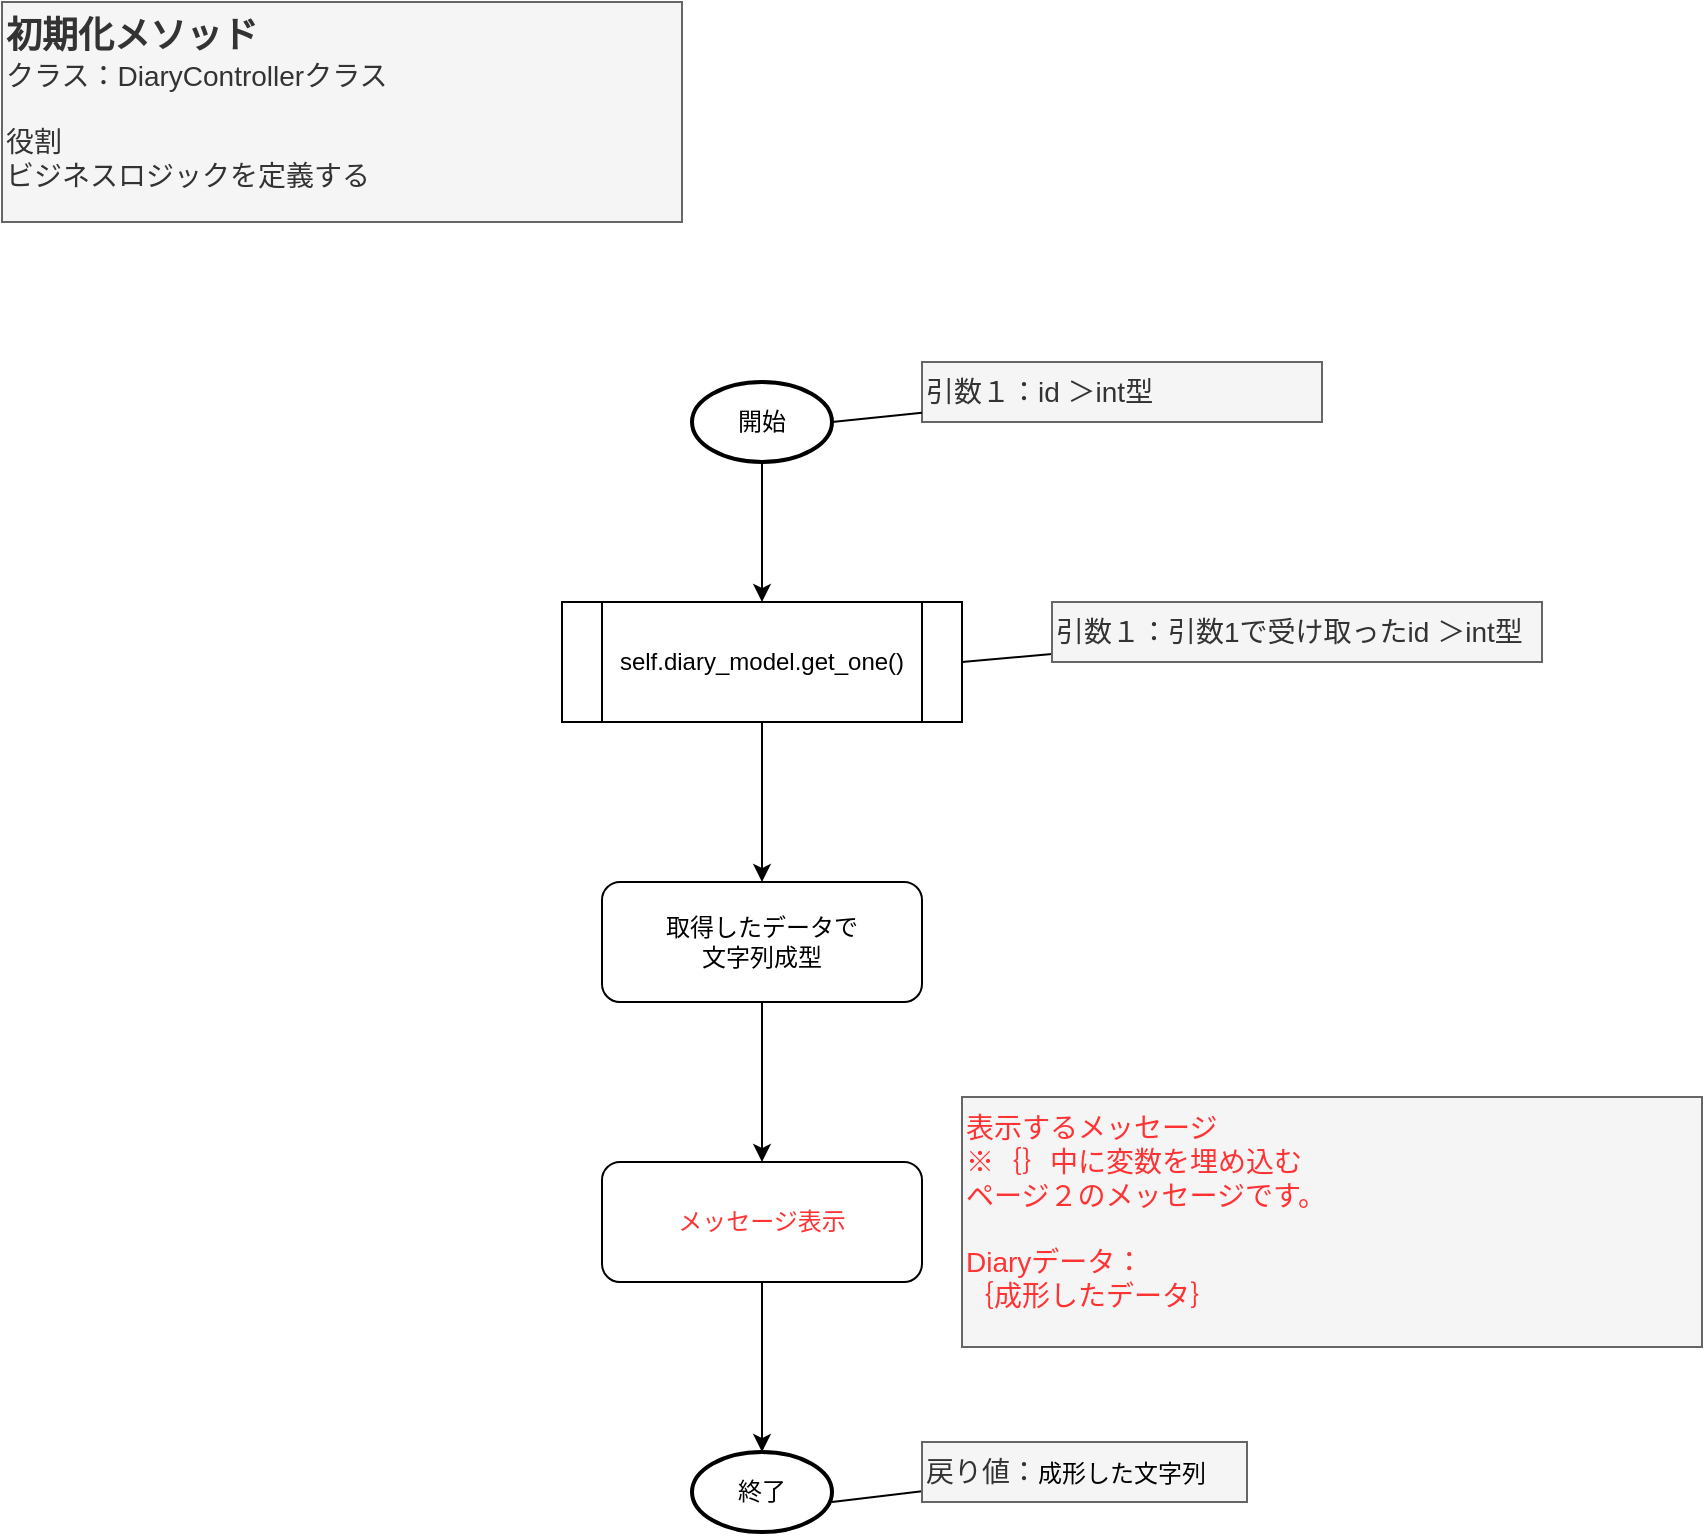 <mxfile version="24.2.5" type="device">
  <diagram id="Q1R6SHXiZ5m1KH1SGN9k" name="show_one(DiaryControllerクラス)">
    <mxGraphModel dx="1036" dy="606" grid="1" gridSize="10" guides="1" tooltips="1" connect="1" arrows="1" fold="1" page="1" pageScale="1" pageWidth="827" pageHeight="1169" math="0" shadow="0">
      <root>
        <mxCell id="0" />
        <mxCell id="1" parent="0" />
        <mxCell id="awWghvxLL8ncHcRmETq--1" value="" style="edgeStyle=orthogonalEdgeStyle;rounded=0;orthogonalLoop=1;jettySize=auto;html=1;" parent="1" source="awWghvxLL8ncHcRmETq--2" edge="1">
          <mxGeometry relative="1" as="geometry">
            <mxPoint x="400" y="320" as="targetPoint" />
          </mxGeometry>
        </mxCell>
        <mxCell id="awWghvxLL8ncHcRmETq--2" value="開始" style="strokeWidth=2;html=1;shape=mxgraph.flowchart.start_1;whiteSpace=wrap;" parent="1" vertex="1">
          <mxGeometry x="365" y="210" width="70" height="40" as="geometry" />
        </mxCell>
        <mxCell id="awWghvxLL8ncHcRmETq--6" value="&lt;div&gt;&lt;font style=&quot;font-size: 14px;&quot;&gt;引数１：id ＞int型&lt;/font&gt;&lt;/div&gt;" style="text;html=1;align=left;verticalAlign=top;whiteSpace=wrap;rounded=0;fillColor=#f5f5f5;fontColor=#333333;strokeColor=#666666;" parent="1" vertex="1">
          <mxGeometry x="480" y="200" width="200" height="30" as="geometry" />
        </mxCell>
        <mxCell id="awWghvxLL8ncHcRmETq--7" style="rounded=0;orthogonalLoop=1;jettySize=auto;html=1;entryX=1;entryY=0.5;entryDx=0;entryDy=0;entryPerimeter=0;endArrow=none;endFill=0;" parent="1" source="awWghvxLL8ncHcRmETq--6" target="awWghvxLL8ncHcRmETq--2" edge="1">
          <mxGeometry relative="1" as="geometry" />
        </mxCell>
        <mxCell id="awWghvxLL8ncHcRmETq--8" value="" style="edgeStyle=orthogonalEdgeStyle;rounded=0;orthogonalLoop=1;jettySize=auto;html=1;" parent="1" source="awWghvxLL8ncHcRmETq--9" target="awWghvxLL8ncHcRmETq--12" edge="1">
          <mxGeometry relative="1" as="geometry" />
        </mxCell>
        <mxCell id="awWghvxLL8ncHcRmETq--9" value="self.diary_model.get_one()" style="shape=process;whiteSpace=wrap;html=1;backgroundOutline=1;" parent="1" vertex="1">
          <mxGeometry x="300" y="320" width="200" height="60" as="geometry" />
        </mxCell>
        <mxCell id="awWghvxLL8ncHcRmETq--10" style="rounded=0;orthogonalLoop=1;jettySize=auto;html=1;entryX=1;entryY=0.5;entryDx=0;entryDy=0;entryPerimeter=0;endArrow=none;endFill=0;" parent="1" source="awWghvxLL8ncHcRmETq--11" edge="1">
          <mxGeometry relative="1" as="geometry">
            <mxPoint x="500" y="350" as="targetPoint" />
          </mxGeometry>
        </mxCell>
        <mxCell id="awWghvxLL8ncHcRmETq--11" value="&lt;span style=&quot;font-size: 14px;&quot;&gt;引数１：引数1で&lt;/span&gt;&lt;span style=&quot;font-size: 14px; background-color: initial;&quot;&gt;受け取ったid ＞int型&lt;/span&gt;" style="text;html=1;align=left;verticalAlign=top;whiteSpace=wrap;rounded=0;fillColor=#f5f5f5;fontColor=#333333;strokeColor=#666666;" parent="1" vertex="1">
          <mxGeometry x="545" y="320" width="245" height="30" as="geometry" />
        </mxCell>
        <mxCell id="1TVkHRIdN8qF7P0Hgdll-5" value="" style="edgeStyle=orthogonalEdgeStyle;rounded=0;orthogonalLoop=1;jettySize=auto;html=1;" parent="1" source="awWghvxLL8ncHcRmETq--12" target="1TVkHRIdN8qF7P0Hgdll-4" edge="1">
          <mxGeometry relative="1" as="geometry" />
        </mxCell>
        <mxCell id="awWghvxLL8ncHcRmETq--12" value="取得したデータで&lt;div&gt;文字列成型&lt;/div&gt;" style="rounded=1;whiteSpace=wrap;html=1;" parent="1" vertex="1">
          <mxGeometry x="320" y="460" width="160" height="60" as="geometry" />
        </mxCell>
        <mxCell id="_VyFYcJ9Fg6FKd5QxBIC-1" value="&lt;b style=&quot;&quot;&gt;&lt;font style=&quot;&quot;&gt;&lt;font style=&quot;font-size: 18px;&quot;&gt;初期化メソッド&lt;/font&gt;&lt;/font&gt;&lt;/b&gt;&lt;div&gt;&lt;font style=&quot;font-size: 14px;&quot;&gt;クラス：DiaryControllerクラス&lt;/font&gt;&lt;/div&gt;&lt;div&gt;&lt;font style=&quot;font-size: 14px;&quot;&gt;&lt;br&gt;&lt;/font&gt;&lt;/div&gt;&lt;div&gt;&lt;font style=&quot;font-size: 14px;&quot;&gt;役割&lt;/font&gt;&lt;/div&gt;&lt;div&gt;&lt;font style=&quot;font-size: 14px;&quot;&gt;ビジネスロジックを定義する&lt;/font&gt;&lt;/div&gt;" style="text;html=1;align=left;verticalAlign=top;whiteSpace=wrap;rounded=0;fillColor=#f5f5f5;fontColor=#333333;strokeColor=#666666;" parent="1" vertex="1">
          <mxGeometry x="20" y="20" width="340" height="110" as="geometry" />
        </mxCell>
        <mxCell id="1TVkHRIdN8qF7P0Hgdll-1" style="rounded=0;orthogonalLoop=1;jettySize=auto;html=1;entryX=1;entryY=0.5;entryDx=0;entryDy=0;entryPerimeter=0;endArrow=none;endFill=0;" parent="1" source="1TVkHRIdN8qF7P0Hgdll-2" edge="1">
          <mxGeometry relative="1" as="geometry">
            <mxPoint x="435" y="770" as="targetPoint" />
          </mxGeometry>
        </mxCell>
        <mxCell id="1TVkHRIdN8qF7P0Hgdll-2" value="&lt;span style=&quot;font-size: 14px;&quot;&gt;戻り値：&lt;/span&gt;&lt;span style=&quot;color: rgb(0, 0, 0); text-align: center;&quot;&gt;成形した文字列&lt;/span&gt;" style="text;html=1;align=left;verticalAlign=top;whiteSpace=wrap;rounded=0;fillColor=#f5f5f5;fontColor=#333333;strokeColor=#666666;" parent="1" vertex="1">
          <mxGeometry x="480" y="740" width="162.5" height="30" as="geometry" />
        </mxCell>
        <mxCell id="1TVkHRIdN8qF7P0Hgdll-3" value="終了" style="strokeWidth=2;html=1;shape=mxgraph.flowchart.start_1;whiteSpace=wrap;" parent="1" vertex="1">
          <mxGeometry x="365" y="745" width="70" height="40" as="geometry" />
        </mxCell>
        <mxCell id="1TVkHRIdN8qF7P0Hgdll-4" value="メッセージ表示" style="rounded=1;whiteSpace=wrap;html=1;fontColor=#FF3333;" parent="1" vertex="1">
          <mxGeometry x="320" y="600" width="160" height="60" as="geometry" />
        </mxCell>
        <mxCell id="1TVkHRIdN8qF7P0Hgdll-6" value="&lt;span style=&quot;font-size: 14px;&quot;&gt;表示するメッセージ&lt;/span&gt;&lt;div&gt;&lt;span style=&quot;font-size: 14px;&quot;&gt;※｛｝中に変数を埋め込む&lt;/span&gt;&lt;div&gt;&lt;span style=&quot;font-size: 14px;&quot;&gt;ページ２のメッセージです。&lt;/span&gt;&lt;div&gt;&lt;span style=&quot;font-size: 14px;&quot;&gt;&lt;br&gt;&lt;/span&gt;&lt;/div&gt;&lt;div&gt;&lt;span style=&quot;font-size: 14px;&quot;&gt;Diaryデータ：&lt;/span&gt;&lt;/div&gt;&lt;div&gt;&lt;span style=&quot;font-size: 14px;&quot;&gt;｛成形したデータ｝&lt;/span&gt;&lt;/div&gt;&lt;/div&gt;&lt;/div&gt;" style="text;html=1;align=left;verticalAlign=top;whiteSpace=wrap;rounded=0;fillColor=#f5f5f5;fontColor=#FF3333;strokeColor=#666666;" parent="1" vertex="1">
          <mxGeometry x="500" y="567.5" width="370" height="125" as="geometry" />
        </mxCell>
        <mxCell id="1TVkHRIdN8qF7P0Hgdll-7" style="edgeStyle=orthogonalEdgeStyle;rounded=0;orthogonalLoop=1;jettySize=auto;html=1;entryX=0.5;entryY=0;entryDx=0;entryDy=0;entryPerimeter=0;" parent="1" source="1TVkHRIdN8qF7P0Hgdll-4" target="1TVkHRIdN8qF7P0Hgdll-3" edge="1">
          <mxGeometry relative="1" as="geometry" />
        </mxCell>
      </root>
    </mxGraphModel>
  </diagram>
</mxfile>
